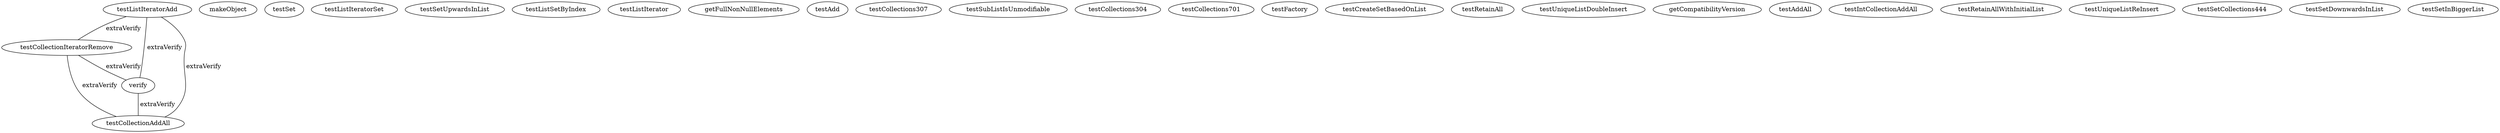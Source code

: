 digraph G {
testListIteratorAdd;
makeObject;
testSet;
testListIteratorSet;
testSetUpwardsInList;
testListSetByIndex;
testListIterator;
testCollectionIteratorRemove;
getFullNonNullElements;
testAdd;
testCollections307;
testSubListIsUnmodifiable;
verify;
testCollections304;
testCollections701;
testFactory;
testCreateSetBasedOnList;
testRetainAll;
testUniqueListDoubleInsert;
getCompatibilityVersion;
testAddAll;
testIntCollectionAddAll;
testCollectionAddAll;
testRetainAllWithInitialList;
testUniqueListReInsert;
testSetCollections444;
testSetDownwardsInList;
testSetInBiggerList;
testListIteratorAdd -> testCollectionAddAll [label=" extraVerify", dir=none];
testListIteratorAdd -> testCollectionIteratorRemove [label=" extraVerify", dir=none];
testListIteratorAdd -> verify [label=" extraVerify", dir=none];
testCollectionIteratorRemove -> testCollectionAddAll [label=" extraVerify", dir=none];
testCollectionIteratorRemove -> verify [label=" extraVerify", dir=none];
verify -> testCollectionAddAll [label=" extraVerify", dir=none];
}